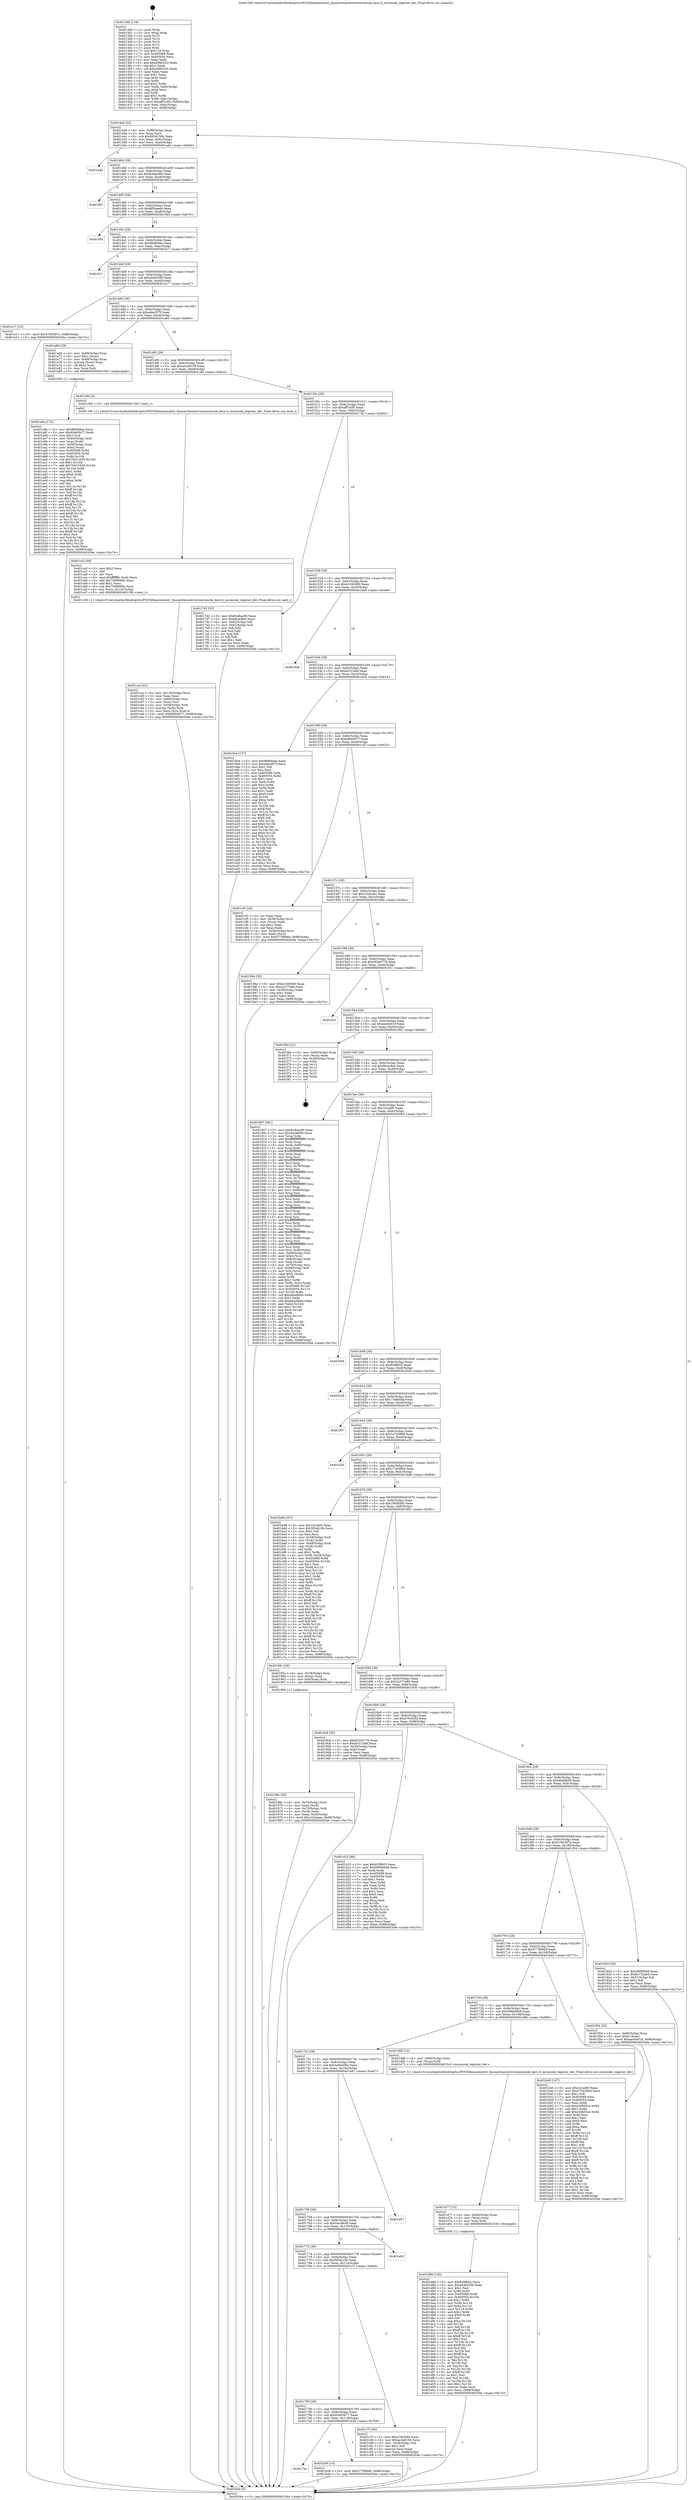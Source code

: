 digraph "0x4013d0" {
  label = "0x4013d0 (/mnt/c/Users/mathe/Desktop/tcc/POCII/binaries/extr_linuxarchumdriversmconsole_kern.h_mconsole_register_dev_Final-ollvm.out::main(0))"
  labelloc = "t"
  node[shape=record]

  Entry [label="",width=0.3,height=0.3,shape=circle,fillcolor=black,style=filled]
  "0x401444" [label="{
     0x401444 [32]\l
     | [instrs]\l
     &nbsp;&nbsp;0x401444 \<+6\>: mov -0x88(%rbp),%eax\l
     &nbsp;&nbsp;0x40144a \<+2\>: mov %eax,%ecx\l
     &nbsp;&nbsp;0x40144c \<+6\>: sub $0x893d156b,%ecx\l
     &nbsp;&nbsp;0x401452 \<+6\>: mov %eax,-0x9c(%rbp)\l
     &nbsp;&nbsp;0x401458 \<+6\>: mov %ecx,-0xa0(%rbp)\l
     &nbsp;&nbsp;0x40145e \<+6\>: je 0000000000401edd \<main+0xb0d\>\l
  }"]
  "0x401edd" [label="{
     0x401edd\l
  }", style=dashed]
  "0x401464" [label="{
     0x401464 [28]\l
     | [instrs]\l
     &nbsp;&nbsp;0x401464 \<+5\>: jmp 0000000000401469 \<main+0x99\>\l
     &nbsp;&nbsp;0x401469 \<+6\>: mov -0x9c(%rbp),%eax\l
     &nbsp;&nbsp;0x40146f \<+5\>: sub $0x8cdbac80,%eax\l
     &nbsp;&nbsp;0x401474 \<+6\>: mov %eax,-0xa4(%rbp)\l
     &nbsp;&nbsp;0x40147a \<+6\>: je 0000000000401f82 \<main+0xbb2\>\l
  }"]
  Exit [label="",width=0.3,height=0.3,shape=circle,fillcolor=black,style=filled,peripheries=2]
  "0x401f82" [label="{
     0x401f82\l
  }", style=dashed]
  "0x401480" [label="{
     0x401480 [28]\l
     | [instrs]\l
     &nbsp;&nbsp;0x401480 \<+5\>: jmp 0000000000401485 \<main+0xb5\>\l
     &nbsp;&nbsp;0x401485 \<+6\>: mov -0x9c(%rbp),%eax\l
     &nbsp;&nbsp;0x40148b \<+5\>: sub $0x8f5baee9,%eax\l
     &nbsp;&nbsp;0x401490 \<+6\>: mov %eax,-0xa8(%rbp)\l
     &nbsp;&nbsp;0x401496 \<+6\>: je 0000000000401f40 \<main+0xb70\>\l
  }"]
  "0x401d86" [label="{
     0x401d86 [145]\l
     | [instrs]\l
     &nbsp;&nbsp;0x401d86 \<+5\>: mov $0x828fb03,%ecx\l
     &nbsp;&nbsp;0x401d8b \<+5\>: mov $0xa5db52f9,%edx\l
     &nbsp;&nbsp;0x401d90 \<+3\>: mov $0x1,%sil\l
     &nbsp;&nbsp;0x401d93 \<+3\>: xor %r8d,%r8d\l
     &nbsp;&nbsp;0x401d96 \<+8\>: mov 0x405068,%r9d\l
     &nbsp;&nbsp;0x401d9e \<+8\>: mov 0x405054,%r10d\l
     &nbsp;&nbsp;0x401da6 \<+4\>: sub $0x1,%r8d\l
     &nbsp;&nbsp;0x401daa \<+3\>: mov %r9d,%r11d\l
     &nbsp;&nbsp;0x401dad \<+3\>: add %r8d,%r11d\l
     &nbsp;&nbsp;0x401db0 \<+4\>: imul %r11d,%r9d\l
     &nbsp;&nbsp;0x401db4 \<+4\>: and $0x1,%r9d\l
     &nbsp;&nbsp;0x401db8 \<+4\>: cmp $0x0,%r9d\l
     &nbsp;&nbsp;0x401dbc \<+3\>: sete %bl\l
     &nbsp;&nbsp;0x401dbf \<+4\>: cmp $0xa,%r10d\l
     &nbsp;&nbsp;0x401dc3 \<+4\>: setl %r14b\l
     &nbsp;&nbsp;0x401dc7 \<+3\>: mov %bl,%r15b\l
     &nbsp;&nbsp;0x401dca \<+4\>: xor $0xff,%r15b\l
     &nbsp;&nbsp;0x401dce \<+3\>: mov %r14b,%r12b\l
     &nbsp;&nbsp;0x401dd1 \<+4\>: xor $0xff,%r12b\l
     &nbsp;&nbsp;0x401dd5 \<+4\>: xor $0x1,%sil\l
     &nbsp;&nbsp;0x401dd9 \<+3\>: mov %r15b,%r13b\l
     &nbsp;&nbsp;0x401ddc \<+4\>: and $0xff,%r13b\l
     &nbsp;&nbsp;0x401de0 \<+3\>: and %sil,%bl\l
     &nbsp;&nbsp;0x401de3 \<+3\>: mov %r12b,%al\l
     &nbsp;&nbsp;0x401de6 \<+2\>: and $0xff,%al\l
     &nbsp;&nbsp;0x401de8 \<+3\>: and %sil,%r14b\l
     &nbsp;&nbsp;0x401deb \<+3\>: or %bl,%r13b\l
     &nbsp;&nbsp;0x401dee \<+3\>: or %r14b,%al\l
     &nbsp;&nbsp;0x401df1 \<+3\>: xor %al,%r13b\l
     &nbsp;&nbsp;0x401df4 \<+3\>: or %r12b,%r15b\l
     &nbsp;&nbsp;0x401df7 \<+4\>: xor $0xff,%r15b\l
     &nbsp;&nbsp;0x401dfb \<+4\>: or $0x1,%sil\l
     &nbsp;&nbsp;0x401dff \<+3\>: and %sil,%r15b\l
     &nbsp;&nbsp;0x401e02 \<+3\>: or %r15b,%r13b\l
     &nbsp;&nbsp;0x401e05 \<+4\>: test $0x1,%r13b\l
     &nbsp;&nbsp;0x401e09 \<+3\>: cmovne %edx,%ecx\l
     &nbsp;&nbsp;0x401e0c \<+6\>: mov %ecx,-0x88(%rbp)\l
     &nbsp;&nbsp;0x401e12 \<+5\>: jmp 000000000040204e \<main+0xc7e\>\l
  }"]
  "0x401f40" [label="{
     0x401f40\l
  }", style=dashed]
  "0x40149c" [label="{
     0x40149c [28]\l
     | [instrs]\l
     &nbsp;&nbsp;0x40149c \<+5\>: jmp 00000000004014a1 \<main+0xd1\>\l
     &nbsp;&nbsp;0x4014a1 \<+6\>: mov -0x9c(%rbp),%eax\l
     &nbsp;&nbsp;0x4014a7 \<+5\>: sub $0x9fe80dae,%eax\l
     &nbsp;&nbsp;0x4014ac \<+6\>: mov %eax,-0xac(%rbp)\l
     &nbsp;&nbsp;0x4014b2 \<+6\>: je 0000000000401fc7 \<main+0xbf7\>\l
  }"]
  "0x401d77" [label="{
     0x401d77 [15]\l
     | [instrs]\l
     &nbsp;&nbsp;0x401d77 \<+4\>: mov -0x60(%rbp),%rax\l
     &nbsp;&nbsp;0x401d7b \<+3\>: mov (%rax),%rax\l
     &nbsp;&nbsp;0x401d7e \<+3\>: mov %rax,%rdi\l
     &nbsp;&nbsp;0x401d81 \<+5\>: call 0000000000401030 \<free@plt\>\l
     | [calls]\l
     &nbsp;&nbsp;0x401030 \{1\} (unknown)\l
  }"]
  "0x401fc7" [label="{
     0x401fc7\l
  }", style=dashed]
  "0x4014b8" [label="{
     0x4014b8 [28]\l
     | [instrs]\l
     &nbsp;&nbsp;0x4014b8 \<+5\>: jmp 00000000004014bd \<main+0xed\>\l
     &nbsp;&nbsp;0x4014bd \<+6\>: mov -0x9c(%rbp),%eax\l
     &nbsp;&nbsp;0x4014c3 \<+5\>: sub $0xa5db52f9,%eax\l
     &nbsp;&nbsp;0x4014c8 \<+6\>: mov %eax,-0xb0(%rbp)\l
     &nbsp;&nbsp;0x4014ce \<+6\>: je 0000000000401e17 \<main+0xa47\>\l
  }"]
  "0x401cca" [label="{
     0x401cca [41]\l
     | [instrs]\l
     &nbsp;&nbsp;0x401cca \<+6\>: mov -0x120(%rbp),%ecx\l
     &nbsp;&nbsp;0x401cd0 \<+3\>: imul %eax,%ecx\l
     &nbsp;&nbsp;0x401cd3 \<+4\>: mov -0x60(%rbp),%rsi\l
     &nbsp;&nbsp;0x401cd7 \<+3\>: mov (%rsi),%rsi\l
     &nbsp;&nbsp;0x401cda \<+4\>: mov -0x58(%rbp),%rdi\l
     &nbsp;&nbsp;0x401cde \<+3\>: movslq (%rdi),%rdi\l
     &nbsp;&nbsp;0x401ce1 \<+3\>: mov %ecx,(%rsi,%rdi,4)\l
     &nbsp;&nbsp;0x401ce4 \<+10\>: movl $0xbf604977,-0x88(%rbp)\l
     &nbsp;&nbsp;0x401cee \<+5\>: jmp 000000000040204e \<main+0xc7e\>\l
  }"]
  "0x401e17" [label="{
     0x401e17 [15]\l
     | [instrs]\l
     &nbsp;&nbsp;0x401e17 \<+10\>: movl $0x5180397e,-0x88(%rbp)\l
     &nbsp;&nbsp;0x401e21 \<+5\>: jmp 000000000040204e \<main+0xc7e\>\l
  }"]
  "0x4014d4" [label="{
     0x4014d4 [28]\l
     | [instrs]\l
     &nbsp;&nbsp;0x4014d4 \<+5\>: jmp 00000000004014d9 \<main+0x109\>\l
     &nbsp;&nbsp;0x4014d9 \<+6\>: mov -0x9c(%rbp),%eax\l
     &nbsp;&nbsp;0x4014df \<+5\>: sub $0xadee3f75,%eax\l
     &nbsp;&nbsp;0x4014e4 \<+6\>: mov %eax,-0xb4(%rbp)\l
     &nbsp;&nbsp;0x4014ea \<+6\>: je 0000000000401a6d \<main+0x69d\>\l
  }"]
  "0x401ca2" [label="{
     0x401ca2 [40]\l
     | [instrs]\l
     &nbsp;&nbsp;0x401ca2 \<+5\>: mov $0x2,%ecx\l
     &nbsp;&nbsp;0x401ca7 \<+1\>: cltd\l
     &nbsp;&nbsp;0x401ca8 \<+2\>: idiv %ecx\l
     &nbsp;&nbsp;0x401caa \<+6\>: imul $0xfffffffe,%edx,%ecx\l
     &nbsp;&nbsp;0x401cb0 \<+6\>: add $0x70d9660b,%ecx\l
     &nbsp;&nbsp;0x401cb6 \<+3\>: add $0x1,%ecx\l
     &nbsp;&nbsp;0x401cb9 \<+6\>: sub $0x70d9660b,%ecx\l
     &nbsp;&nbsp;0x401cbf \<+6\>: mov %ecx,-0x120(%rbp)\l
     &nbsp;&nbsp;0x401cc5 \<+5\>: call 0000000000401160 \<next_i\>\l
     | [calls]\l
     &nbsp;&nbsp;0x401160 \{1\} (/mnt/c/Users/mathe/Desktop/tcc/POCII/binaries/extr_linuxarchumdriversmconsole_kern.h_mconsole_register_dev_Final-ollvm.out::next_i)\l
  }"]
  "0x401a6d" [label="{
     0x401a6d [29]\l
     | [instrs]\l
     &nbsp;&nbsp;0x401a6d \<+4\>: mov -0x68(%rbp),%rax\l
     &nbsp;&nbsp;0x401a71 \<+6\>: movl $0x1,(%rax)\l
     &nbsp;&nbsp;0x401a77 \<+4\>: mov -0x68(%rbp),%rax\l
     &nbsp;&nbsp;0x401a7b \<+3\>: movslq (%rax),%rax\l
     &nbsp;&nbsp;0x401a7e \<+4\>: shl $0x2,%rax\l
     &nbsp;&nbsp;0x401a82 \<+3\>: mov %rax,%rdi\l
     &nbsp;&nbsp;0x401a85 \<+5\>: call 0000000000401050 \<malloc@plt\>\l
     | [calls]\l
     &nbsp;&nbsp;0x401050 \{1\} (unknown)\l
  }"]
  "0x4014f0" [label="{
     0x4014f0 [28]\l
     | [instrs]\l
     &nbsp;&nbsp;0x4014f0 \<+5\>: jmp 00000000004014f5 \<main+0x125\>\l
     &nbsp;&nbsp;0x4014f5 \<+6\>: mov -0x9c(%rbp),%eax\l
     &nbsp;&nbsp;0x4014fb \<+5\>: sub $0xae3a9159,%eax\l
     &nbsp;&nbsp;0x401500 \<+6\>: mov %eax,-0xb8(%rbp)\l
     &nbsp;&nbsp;0x401506 \<+6\>: je 0000000000401c9d \<main+0x8cd\>\l
  }"]
  "0x4017ac" [label="{
     0x4017ac\l
  }", style=dashed]
  "0x401c9d" [label="{
     0x401c9d [5]\l
     | [instrs]\l
     &nbsp;&nbsp;0x401c9d \<+5\>: call 0000000000401160 \<next_i\>\l
     | [calls]\l
     &nbsp;&nbsp;0x401160 \{1\} (/mnt/c/Users/mathe/Desktop/tcc/POCII/binaries/extr_linuxarchumdriversmconsole_kern.h_mconsole_register_dev_Final-ollvm.out::next_i)\l
  }"]
  "0x40150c" [label="{
     0x40150c [28]\l
     | [instrs]\l
     &nbsp;&nbsp;0x40150c \<+5\>: jmp 0000000000401511 \<main+0x141\>\l
     &nbsp;&nbsp;0x401511 \<+6\>: mov -0x9c(%rbp),%eax\l
     &nbsp;&nbsp;0x401517 \<+5\>: sub $0xaff7e3f5,%eax\l
     &nbsp;&nbsp;0x40151c \<+6\>: mov %eax,-0xbc(%rbp)\l
     &nbsp;&nbsp;0x401522 \<+6\>: je 00000000004017d2 \<main+0x402\>\l
  }"]
  "0x401b36" [label="{
     0x401b36 [15]\l
     | [instrs]\l
     &nbsp;&nbsp;0x401b36 \<+10\>: movl $0x57799b60,-0x88(%rbp)\l
     &nbsp;&nbsp;0x401b40 \<+5\>: jmp 000000000040204e \<main+0xc7e\>\l
  }"]
  "0x4017d2" [label="{
     0x4017d2 [53]\l
     | [instrs]\l
     &nbsp;&nbsp;0x4017d2 \<+5\>: mov $0x8cdbac80,%eax\l
     &nbsp;&nbsp;0x4017d7 \<+5\>: mov $0xf4cac8e4,%ecx\l
     &nbsp;&nbsp;0x4017dc \<+6\>: mov -0x82(%rbp),%dl\l
     &nbsp;&nbsp;0x4017e2 \<+7\>: mov -0x81(%rbp),%sil\l
     &nbsp;&nbsp;0x4017e9 \<+3\>: mov %dl,%dil\l
     &nbsp;&nbsp;0x4017ec \<+3\>: and %sil,%dil\l
     &nbsp;&nbsp;0x4017ef \<+3\>: xor %sil,%dl\l
     &nbsp;&nbsp;0x4017f2 \<+3\>: or %dl,%dil\l
     &nbsp;&nbsp;0x4017f5 \<+4\>: test $0x1,%dil\l
     &nbsp;&nbsp;0x4017f9 \<+3\>: cmovne %ecx,%eax\l
     &nbsp;&nbsp;0x4017fc \<+6\>: mov %eax,-0x88(%rbp)\l
     &nbsp;&nbsp;0x401802 \<+5\>: jmp 000000000040204e \<main+0xc7e\>\l
  }"]
  "0x401528" [label="{
     0x401528 [28]\l
     | [instrs]\l
     &nbsp;&nbsp;0x401528 \<+5\>: jmp 000000000040152d \<main+0x15d\>\l
     &nbsp;&nbsp;0x40152d \<+6\>: mov -0x9c(%rbp),%eax\l
     &nbsp;&nbsp;0x401533 \<+5\>: sub $0xb1045080,%eax\l
     &nbsp;&nbsp;0x401538 \<+6\>: mov %eax,-0xc0(%rbp)\l
     &nbsp;&nbsp;0x40153e \<+6\>: je 00000000004019a8 \<main+0x5d8\>\l
  }"]
  "0x40204e" [label="{
     0x40204e [5]\l
     | [instrs]\l
     &nbsp;&nbsp;0x40204e \<+5\>: jmp 0000000000401444 \<main+0x74\>\l
  }"]
  "0x4013d0" [label="{
     0x4013d0 [116]\l
     | [instrs]\l
     &nbsp;&nbsp;0x4013d0 \<+1\>: push %rbp\l
     &nbsp;&nbsp;0x4013d1 \<+3\>: mov %rsp,%rbp\l
     &nbsp;&nbsp;0x4013d4 \<+2\>: push %r15\l
     &nbsp;&nbsp;0x4013d6 \<+2\>: push %r14\l
     &nbsp;&nbsp;0x4013d8 \<+2\>: push %r13\l
     &nbsp;&nbsp;0x4013da \<+2\>: push %r12\l
     &nbsp;&nbsp;0x4013dc \<+1\>: push %rbx\l
     &nbsp;&nbsp;0x4013dd \<+7\>: sub $0x118,%rsp\l
     &nbsp;&nbsp;0x4013e4 \<+7\>: mov 0x405068,%eax\l
     &nbsp;&nbsp;0x4013eb \<+7\>: mov 0x405054,%ecx\l
     &nbsp;&nbsp;0x4013f2 \<+2\>: mov %eax,%edx\l
     &nbsp;&nbsp;0x4013f4 \<+6\>: add $0xd3f901b3,%edx\l
     &nbsp;&nbsp;0x4013fa \<+3\>: sub $0x1,%edx\l
     &nbsp;&nbsp;0x4013fd \<+6\>: sub $0xd3f901b3,%edx\l
     &nbsp;&nbsp;0x401403 \<+3\>: imul %edx,%eax\l
     &nbsp;&nbsp;0x401406 \<+3\>: and $0x1,%eax\l
     &nbsp;&nbsp;0x401409 \<+3\>: cmp $0x0,%eax\l
     &nbsp;&nbsp;0x40140c \<+4\>: sete %r8b\l
     &nbsp;&nbsp;0x401410 \<+4\>: and $0x1,%r8b\l
     &nbsp;&nbsp;0x401414 \<+7\>: mov %r8b,-0x82(%rbp)\l
     &nbsp;&nbsp;0x40141b \<+3\>: cmp $0xa,%ecx\l
     &nbsp;&nbsp;0x40141e \<+4\>: setl %r8b\l
     &nbsp;&nbsp;0x401422 \<+4\>: and $0x1,%r8b\l
     &nbsp;&nbsp;0x401426 \<+7\>: mov %r8b,-0x81(%rbp)\l
     &nbsp;&nbsp;0x40142d \<+10\>: movl $0xaff7e3f5,-0x88(%rbp)\l
     &nbsp;&nbsp;0x401437 \<+6\>: mov %edi,-0x8c(%rbp)\l
     &nbsp;&nbsp;0x40143d \<+7\>: mov %rsi,-0x98(%rbp)\l
  }"]
  "0x401790" [label="{
     0x401790 [28]\l
     | [instrs]\l
     &nbsp;&nbsp;0x401790 \<+5\>: jmp 0000000000401795 \<main+0x3c5\>\l
     &nbsp;&nbsp;0x401795 \<+6\>: mov -0x9c(%rbp),%eax\l
     &nbsp;&nbsp;0x40179b \<+5\>: sub $0x63e93b77,%eax\l
     &nbsp;&nbsp;0x4017a0 \<+6\>: mov %eax,-0x118(%rbp)\l
     &nbsp;&nbsp;0x4017a6 \<+6\>: je 0000000000401b36 \<main+0x766\>\l
  }"]
  "0x4019a8" [label="{
     0x4019a8\l
  }", style=dashed]
  "0x401544" [label="{
     0x401544 [28]\l
     | [instrs]\l
     &nbsp;&nbsp;0x401544 \<+5\>: jmp 0000000000401549 \<main+0x179\>\l
     &nbsp;&nbsp;0x401549 \<+6\>: mov -0x9c(%rbp),%eax\l
     &nbsp;&nbsp;0x40154f \<+5\>: sub $0xbc513dbf,%eax\l
     &nbsp;&nbsp;0x401554 \<+6\>: mov %eax,-0xc4(%rbp)\l
     &nbsp;&nbsp;0x40155a \<+6\>: je 00000000004019e4 \<main+0x614\>\l
  }"]
  "0x401c7f" [label="{
     0x401c7f [30]\l
     | [instrs]\l
     &nbsp;&nbsp;0x401c7f \<+5\>: mov $0x479cf28d,%eax\l
     &nbsp;&nbsp;0x401c84 \<+5\>: mov $0xae3a9159,%ecx\l
     &nbsp;&nbsp;0x401c89 \<+3\>: mov -0x29(%rbp),%dl\l
     &nbsp;&nbsp;0x401c8c \<+3\>: test $0x1,%dl\l
     &nbsp;&nbsp;0x401c8f \<+3\>: cmovne %ecx,%eax\l
     &nbsp;&nbsp;0x401c92 \<+6\>: mov %eax,-0x88(%rbp)\l
     &nbsp;&nbsp;0x401c98 \<+5\>: jmp 000000000040204e \<main+0xc7e\>\l
  }"]
  "0x4019e4" [label="{
     0x4019e4 [137]\l
     | [instrs]\l
     &nbsp;&nbsp;0x4019e4 \<+5\>: mov $0x9fe80dae,%eax\l
     &nbsp;&nbsp;0x4019e9 \<+5\>: mov $0xadee3f75,%ecx\l
     &nbsp;&nbsp;0x4019ee \<+2\>: mov $0x1,%dl\l
     &nbsp;&nbsp;0x4019f0 \<+2\>: xor %esi,%esi\l
     &nbsp;&nbsp;0x4019f2 \<+7\>: mov 0x405068,%edi\l
     &nbsp;&nbsp;0x4019f9 \<+8\>: mov 0x405054,%r8d\l
     &nbsp;&nbsp;0x401a01 \<+3\>: sub $0x1,%esi\l
     &nbsp;&nbsp;0x401a04 \<+3\>: mov %edi,%r9d\l
     &nbsp;&nbsp;0x401a07 \<+3\>: add %esi,%r9d\l
     &nbsp;&nbsp;0x401a0a \<+4\>: imul %r9d,%edi\l
     &nbsp;&nbsp;0x401a0e \<+3\>: and $0x1,%edi\l
     &nbsp;&nbsp;0x401a11 \<+3\>: cmp $0x0,%edi\l
     &nbsp;&nbsp;0x401a14 \<+4\>: sete %r10b\l
     &nbsp;&nbsp;0x401a18 \<+4\>: cmp $0xa,%r8d\l
     &nbsp;&nbsp;0x401a1c \<+4\>: setl %r11b\l
     &nbsp;&nbsp;0x401a20 \<+3\>: mov %r10b,%bl\l
     &nbsp;&nbsp;0x401a23 \<+3\>: xor $0xff,%bl\l
     &nbsp;&nbsp;0x401a26 \<+3\>: mov %r11b,%r14b\l
     &nbsp;&nbsp;0x401a29 \<+4\>: xor $0xff,%r14b\l
     &nbsp;&nbsp;0x401a2d \<+3\>: xor $0x0,%dl\l
     &nbsp;&nbsp;0x401a30 \<+3\>: mov %bl,%r15b\l
     &nbsp;&nbsp;0x401a33 \<+4\>: and $0x0,%r15b\l
     &nbsp;&nbsp;0x401a37 \<+3\>: and %dl,%r10b\l
     &nbsp;&nbsp;0x401a3a \<+3\>: mov %r14b,%r12b\l
     &nbsp;&nbsp;0x401a3d \<+4\>: and $0x0,%r12b\l
     &nbsp;&nbsp;0x401a41 \<+3\>: and %dl,%r11b\l
     &nbsp;&nbsp;0x401a44 \<+3\>: or %r10b,%r15b\l
     &nbsp;&nbsp;0x401a47 \<+3\>: or %r11b,%r12b\l
     &nbsp;&nbsp;0x401a4a \<+3\>: xor %r12b,%r15b\l
     &nbsp;&nbsp;0x401a4d \<+3\>: or %r14b,%bl\l
     &nbsp;&nbsp;0x401a50 \<+3\>: xor $0xff,%bl\l
     &nbsp;&nbsp;0x401a53 \<+3\>: or $0x0,%dl\l
     &nbsp;&nbsp;0x401a56 \<+2\>: and %dl,%bl\l
     &nbsp;&nbsp;0x401a58 \<+3\>: or %bl,%r15b\l
     &nbsp;&nbsp;0x401a5b \<+4\>: test $0x1,%r15b\l
     &nbsp;&nbsp;0x401a5f \<+3\>: cmovne %ecx,%eax\l
     &nbsp;&nbsp;0x401a62 \<+6\>: mov %eax,-0x88(%rbp)\l
     &nbsp;&nbsp;0x401a68 \<+5\>: jmp 000000000040204e \<main+0xc7e\>\l
  }"]
  "0x401560" [label="{
     0x401560 [28]\l
     | [instrs]\l
     &nbsp;&nbsp;0x401560 \<+5\>: jmp 0000000000401565 \<main+0x195\>\l
     &nbsp;&nbsp;0x401565 \<+6\>: mov -0x9c(%rbp),%eax\l
     &nbsp;&nbsp;0x40156b \<+5\>: sub $0xbf604977,%eax\l
     &nbsp;&nbsp;0x401570 \<+6\>: mov %eax,-0xc8(%rbp)\l
     &nbsp;&nbsp;0x401576 \<+6\>: je 0000000000401cf3 \<main+0x923\>\l
  }"]
  "0x401774" [label="{
     0x401774 [28]\l
     | [instrs]\l
     &nbsp;&nbsp;0x401774 \<+5\>: jmp 0000000000401779 \<main+0x3a9\>\l
     &nbsp;&nbsp;0x401779 \<+6\>: mov -0x9c(%rbp),%eax\l
     &nbsp;&nbsp;0x40177f \<+5\>: sub $0x5f2eb10b,%eax\l
     &nbsp;&nbsp;0x401784 \<+6\>: mov %eax,-0x114(%rbp)\l
     &nbsp;&nbsp;0x40178a \<+6\>: je 0000000000401c7f \<main+0x8af\>\l
  }"]
  "0x401cf3" [label="{
     0x401cf3 [34]\l
     | [instrs]\l
     &nbsp;&nbsp;0x401cf3 \<+2\>: xor %eax,%eax\l
     &nbsp;&nbsp;0x401cf5 \<+4\>: mov -0x58(%rbp),%rcx\l
     &nbsp;&nbsp;0x401cf9 \<+2\>: mov (%rcx),%edx\l
     &nbsp;&nbsp;0x401cfb \<+3\>: sub $0x1,%eax\l
     &nbsp;&nbsp;0x401cfe \<+2\>: sub %eax,%edx\l
     &nbsp;&nbsp;0x401d00 \<+4\>: mov -0x58(%rbp),%rcx\l
     &nbsp;&nbsp;0x401d04 \<+2\>: mov %edx,(%rcx)\l
     &nbsp;&nbsp;0x401d06 \<+10\>: movl $0x57799b60,-0x88(%rbp)\l
     &nbsp;&nbsp;0x401d10 \<+5\>: jmp 000000000040204e \<main+0xc7e\>\l
  }"]
  "0x40157c" [label="{
     0x40157c [28]\l
     | [instrs]\l
     &nbsp;&nbsp;0x40157c \<+5\>: jmp 0000000000401581 \<main+0x1b1\>\l
     &nbsp;&nbsp;0x401581 \<+6\>: mov -0x9c(%rbp),%eax\l
     &nbsp;&nbsp;0x401587 \<+5\>: sub $0xc32dcaec,%eax\l
     &nbsp;&nbsp;0x40158c \<+6\>: mov %eax,-0xcc(%rbp)\l
     &nbsp;&nbsp;0x401592 \<+6\>: je 000000000040198a \<main+0x5ba\>\l
  }"]
  "0x401e63" [label="{
     0x401e63\l
  }", style=dashed]
  "0x40198a" [label="{
     0x40198a [30]\l
     | [instrs]\l
     &nbsp;&nbsp;0x40198a \<+5\>: mov $0xb1045080,%eax\l
     &nbsp;&nbsp;0x40198f \<+5\>: mov $0x2c277e89,%ecx\l
     &nbsp;&nbsp;0x401994 \<+3\>: mov -0x30(%rbp),%edx\l
     &nbsp;&nbsp;0x401997 \<+3\>: cmp $0x1,%edx\l
     &nbsp;&nbsp;0x40199a \<+3\>: cmovl %ecx,%eax\l
     &nbsp;&nbsp;0x40199d \<+6\>: mov %eax,-0x88(%rbp)\l
     &nbsp;&nbsp;0x4019a3 \<+5\>: jmp 000000000040204e \<main+0xc7e\>\l
  }"]
  "0x401598" [label="{
     0x401598 [28]\l
     | [instrs]\l
     &nbsp;&nbsp;0x401598 \<+5\>: jmp 000000000040159d \<main+0x1cd\>\l
     &nbsp;&nbsp;0x40159d \<+6\>: mov -0x9c(%rbp),%eax\l
     &nbsp;&nbsp;0x4015a3 \<+5\>: sub $0xd52a0779,%eax\l
     &nbsp;&nbsp;0x4015a8 \<+6\>: mov %eax,-0xd0(%rbp)\l
     &nbsp;&nbsp;0x4015ae \<+6\>: je 0000000000401f31 \<main+0xb61\>\l
  }"]
  "0x401758" [label="{
     0x401758 [28]\l
     | [instrs]\l
     &nbsp;&nbsp;0x401758 \<+5\>: jmp 000000000040175d \<main+0x38d\>\l
     &nbsp;&nbsp;0x40175d \<+6\>: mov -0x9c(%rbp),%eax\l
     &nbsp;&nbsp;0x401763 \<+5\>: sub $0x5ac4fe49,%eax\l
     &nbsp;&nbsp;0x401768 \<+6\>: mov %eax,-0x110(%rbp)\l
     &nbsp;&nbsp;0x40176e \<+6\>: je 0000000000401e63 \<main+0xa93\>\l
  }"]
  "0x401f31" [label="{
     0x401f31\l
  }", style=dashed]
  "0x4015b4" [label="{
     0x4015b4 [28]\l
     | [instrs]\l
     &nbsp;&nbsp;0x4015b4 \<+5\>: jmp 00000000004015b9 \<main+0x1e9\>\l
     &nbsp;&nbsp;0x4015b9 \<+6\>: mov -0x9c(%rbp),%eax\l
     &nbsp;&nbsp;0x4015bf \<+5\>: sub $0xea45e019,%eax\l
     &nbsp;&nbsp;0x4015c4 \<+6\>: mov %eax,-0xd4(%rbp)\l
     &nbsp;&nbsp;0x4015ca \<+6\>: je 0000000000401f6d \<main+0xb9d\>\l
  }"]
  "0x401e87" [label="{
     0x401e87\l
  }", style=dashed]
  "0x401f6d" [label="{
     0x401f6d [21]\l
     | [instrs]\l
     &nbsp;&nbsp;0x401f6d \<+4\>: mov -0x80(%rbp),%rax\l
     &nbsp;&nbsp;0x401f71 \<+2\>: mov (%rax),%eax\l
     &nbsp;&nbsp;0x401f73 \<+4\>: lea -0x28(%rbp),%rsp\l
     &nbsp;&nbsp;0x401f77 \<+1\>: pop %rbx\l
     &nbsp;&nbsp;0x401f78 \<+2\>: pop %r12\l
     &nbsp;&nbsp;0x401f7a \<+2\>: pop %r13\l
     &nbsp;&nbsp;0x401f7c \<+2\>: pop %r14\l
     &nbsp;&nbsp;0x401f7e \<+2\>: pop %r15\l
     &nbsp;&nbsp;0x401f80 \<+1\>: pop %rbp\l
     &nbsp;&nbsp;0x401f81 \<+1\>: ret\l
  }"]
  "0x4015d0" [label="{
     0x4015d0 [28]\l
     | [instrs]\l
     &nbsp;&nbsp;0x4015d0 \<+5\>: jmp 00000000004015d5 \<main+0x205\>\l
     &nbsp;&nbsp;0x4015d5 \<+6\>: mov -0x9c(%rbp),%eax\l
     &nbsp;&nbsp;0x4015db \<+5\>: sub $0xf4cac8e4,%eax\l
     &nbsp;&nbsp;0x4015e0 \<+6\>: mov %eax,-0xd8(%rbp)\l
     &nbsp;&nbsp;0x4015e6 \<+6\>: je 0000000000401807 \<main+0x437\>\l
  }"]
  "0x40173c" [label="{
     0x40173c [28]\l
     | [instrs]\l
     &nbsp;&nbsp;0x40173c \<+5\>: jmp 0000000000401741 \<main+0x371\>\l
     &nbsp;&nbsp;0x401741 \<+6\>: mov -0x9c(%rbp),%eax\l
     &nbsp;&nbsp;0x401747 \<+5\>: sub $0x5a0b406b,%eax\l
     &nbsp;&nbsp;0x40174c \<+6\>: mov %eax,-0x10c(%rbp)\l
     &nbsp;&nbsp;0x401752 \<+6\>: je 0000000000401e87 \<main+0xab7\>\l
  }"]
  "0x401807" [label="{
     0x401807 [281]\l
     | [instrs]\l
     &nbsp;&nbsp;0x401807 \<+5\>: mov $0x8cdbac80,%eax\l
     &nbsp;&nbsp;0x40180c \<+5\>: mov $0x4dcfd656,%ecx\l
     &nbsp;&nbsp;0x401811 \<+3\>: mov %rsp,%rdx\l
     &nbsp;&nbsp;0x401814 \<+4\>: add $0xfffffffffffffff0,%rdx\l
     &nbsp;&nbsp;0x401818 \<+3\>: mov %rdx,%rsp\l
     &nbsp;&nbsp;0x40181b \<+4\>: mov %rdx,-0x80(%rbp)\l
     &nbsp;&nbsp;0x40181f \<+3\>: mov %rsp,%rdx\l
     &nbsp;&nbsp;0x401822 \<+4\>: add $0xfffffffffffffff0,%rdx\l
     &nbsp;&nbsp;0x401826 \<+3\>: mov %rdx,%rsp\l
     &nbsp;&nbsp;0x401829 \<+3\>: mov %rsp,%rsi\l
     &nbsp;&nbsp;0x40182c \<+4\>: add $0xfffffffffffffff0,%rsi\l
     &nbsp;&nbsp;0x401830 \<+3\>: mov %rsi,%rsp\l
     &nbsp;&nbsp;0x401833 \<+4\>: mov %rsi,-0x78(%rbp)\l
     &nbsp;&nbsp;0x401837 \<+3\>: mov %rsp,%rsi\l
     &nbsp;&nbsp;0x40183a \<+4\>: add $0xfffffffffffffff0,%rsi\l
     &nbsp;&nbsp;0x40183e \<+3\>: mov %rsi,%rsp\l
     &nbsp;&nbsp;0x401841 \<+4\>: mov %rsi,-0x70(%rbp)\l
     &nbsp;&nbsp;0x401845 \<+3\>: mov %rsp,%rsi\l
     &nbsp;&nbsp;0x401848 \<+4\>: add $0xfffffffffffffff0,%rsi\l
     &nbsp;&nbsp;0x40184c \<+3\>: mov %rsi,%rsp\l
     &nbsp;&nbsp;0x40184f \<+4\>: mov %rsi,-0x68(%rbp)\l
     &nbsp;&nbsp;0x401853 \<+3\>: mov %rsp,%rsi\l
     &nbsp;&nbsp;0x401856 \<+4\>: add $0xfffffffffffffff0,%rsi\l
     &nbsp;&nbsp;0x40185a \<+3\>: mov %rsi,%rsp\l
     &nbsp;&nbsp;0x40185d \<+4\>: mov %rsi,-0x60(%rbp)\l
     &nbsp;&nbsp;0x401861 \<+3\>: mov %rsp,%rsi\l
     &nbsp;&nbsp;0x401864 \<+4\>: add $0xfffffffffffffff0,%rsi\l
     &nbsp;&nbsp;0x401868 \<+3\>: mov %rsi,%rsp\l
     &nbsp;&nbsp;0x40186b \<+4\>: mov %rsi,-0x58(%rbp)\l
     &nbsp;&nbsp;0x40186f \<+3\>: mov %rsp,%rsi\l
     &nbsp;&nbsp;0x401872 \<+4\>: add $0xfffffffffffffff0,%rsi\l
     &nbsp;&nbsp;0x401876 \<+3\>: mov %rsi,%rsp\l
     &nbsp;&nbsp;0x401879 \<+4\>: mov %rsi,-0x50(%rbp)\l
     &nbsp;&nbsp;0x40187d \<+3\>: mov %rsp,%rsi\l
     &nbsp;&nbsp;0x401880 \<+4\>: add $0xfffffffffffffff0,%rsi\l
     &nbsp;&nbsp;0x401884 \<+3\>: mov %rsi,%rsp\l
     &nbsp;&nbsp;0x401887 \<+4\>: mov %rsi,-0x48(%rbp)\l
     &nbsp;&nbsp;0x40188b \<+3\>: mov %rsp,%rsi\l
     &nbsp;&nbsp;0x40188e \<+4\>: add $0xfffffffffffffff0,%rsi\l
     &nbsp;&nbsp;0x401892 \<+3\>: mov %rsi,%rsp\l
     &nbsp;&nbsp;0x401895 \<+4\>: mov %rsi,-0x40(%rbp)\l
     &nbsp;&nbsp;0x401899 \<+4\>: mov -0x80(%rbp),%rsi\l
     &nbsp;&nbsp;0x40189d \<+6\>: movl $0x0,(%rsi)\l
     &nbsp;&nbsp;0x4018a3 \<+6\>: mov -0x8c(%rbp),%edi\l
     &nbsp;&nbsp;0x4018a9 \<+2\>: mov %edi,(%rdx)\l
     &nbsp;&nbsp;0x4018ab \<+4\>: mov -0x78(%rbp),%rsi\l
     &nbsp;&nbsp;0x4018af \<+7\>: mov -0x98(%rbp),%r8\l
     &nbsp;&nbsp;0x4018b6 \<+3\>: mov %r8,(%rsi)\l
     &nbsp;&nbsp;0x4018b9 \<+3\>: cmpl $0x2,(%rdx)\l
     &nbsp;&nbsp;0x4018bc \<+4\>: setne %r9b\l
     &nbsp;&nbsp;0x4018c0 \<+4\>: and $0x1,%r9b\l
     &nbsp;&nbsp;0x4018c4 \<+4\>: mov %r9b,-0x31(%rbp)\l
     &nbsp;&nbsp;0x4018c8 \<+8\>: mov 0x405068,%r10d\l
     &nbsp;&nbsp;0x4018d0 \<+8\>: mov 0x405054,%r11d\l
     &nbsp;&nbsp;0x4018d8 \<+3\>: mov %r10d,%ebx\l
     &nbsp;&nbsp;0x4018db \<+6\>: sub $0xbdce8684,%ebx\l
     &nbsp;&nbsp;0x4018e1 \<+3\>: sub $0x1,%ebx\l
     &nbsp;&nbsp;0x4018e4 \<+6\>: add $0xbdce8684,%ebx\l
     &nbsp;&nbsp;0x4018ea \<+4\>: imul %ebx,%r10d\l
     &nbsp;&nbsp;0x4018ee \<+4\>: and $0x1,%r10d\l
     &nbsp;&nbsp;0x4018f2 \<+4\>: cmp $0x0,%r10d\l
     &nbsp;&nbsp;0x4018f6 \<+4\>: sete %r9b\l
     &nbsp;&nbsp;0x4018fa \<+4\>: cmp $0xa,%r11d\l
     &nbsp;&nbsp;0x4018fe \<+4\>: setl %r14b\l
     &nbsp;&nbsp;0x401902 \<+3\>: mov %r9b,%r15b\l
     &nbsp;&nbsp;0x401905 \<+3\>: and %r14b,%r15b\l
     &nbsp;&nbsp;0x401908 \<+3\>: xor %r14b,%r9b\l
     &nbsp;&nbsp;0x40190b \<+3\>: or %r9b,%r15b\l
     &nbsp;&nbsp;0x40190e \<+4\>: test $0x1,%r15b\l
     &nbsp;&nbsp;0x401912 \<+3\>: cmovne %ecx,%eax\l
     &nbsp;&nbsp;0x401915 \<+6\>: mov %eax,-0x88(%rbp)\l
     &nbsp;&nbsp;0x40191b \<+5\>: jmp 000000000040204e \<main+0xc7e\>\l
  }"]
  "0x4015ec" [label="{
     0x4015ec [28]\l
     | [instrs]\l
     &nbsp;&nbsp;0x4015ec \<+5\>: jmp 00000000004015f1 \<main+0x221\>\l
     &nbsp;&nbsp;0x4015f1 \<+6\>: mov -0x9c(%rbp),%eax\l
     &nbsp;&nbsp;0x4015f7 \<+5\>: sub $0x1b1afd5,%eax\l
     &nbsp;&nbsp;0x4015fc \<+6\>: mov %eax,-0xdc(%rbp)\l
     &nbsp;&nbsp;0x401602 \<+6\>: je 0000000000402004 \<main+0xc34\>\l
  }"]
  "0x401d6b" [label="{
     0x401d6b [12]\l
     | [instrs]\l
     &nbsp;&nbsp;0x401d6b \<+4\>: mov -0x60(%rbp),%rax\l
     &nbsp;&nbsp;0x401d6f \<+3\>: mov (%rax),%rdi\l
     &nbsp;&nbsp;0x401d72 \<+5\>: call 00000000004013c0 \<mconsole_register_dev\>\l
     | [calls]\l
     &nbsp;&nbsp;0x4013c0 \{1\} (/mnt/c/Users/mathe/Desktop/tcc/POCII/binaries/extr_linuxarchumdriversmconsole_kern.h_mconsole_register_dev_Final-ollvm.out::mconsole_register_dev)\l
  }"]
  "0x401720" [label="{
     0x401720 [28]\l
     | [instrs]\l
     &nbsp;&nbsp;0x401720 \<+5\>: jmp 0000000000401725 \<main+0x355\>\l
     &nbsp;&nbsp;0x401725 \<+6\>: mov -0x9c(%rbp),%eax\l
     &nbsp;&nbsp;0x40172b \<+5\>: sub $0x5968d948,%eax\l
     &nbsp;&nbsp;0x401730 \<+6\>: mov %eax,-0x108(%rbp)\l
     &nbsp;&nbsp;0x401736 \<+6\>: je 0000000000401d6b \<main+0x99b\>\l
  }"]
  "0x402004" [label="{
     0x402004\l
  }", style=dashed]
  "0x401608" [label="{
     0x401608 [28]\l
     | [instrs]\l
     &nbsp;&nbsp;0x401608 \<+5\>: jmp 000000000040160d \<main+0x23d\>\l
     &nbsp;&nbsp;0x40160d \<+6\>: mov -0x9c(%rbp),%eax\l
     &nbsp;&nbsp;0x401613 \<+5\>: sub $0x828fb03,%eax\l
     &nbsp;&nbsp;0x401618 \<+6\>: mov %eax,-0xe0(%rbp)\l
     &nbsp;&nbsp;0x40161e \<+6\>: je 0000000000402029 \<main+0xc59\>\l
  }"]
  "0x401b45" [label="{
     0x401b45 [147]\l
     | [instrs]\l
     &nbsp;&nbsp;0x401b45 \<+5\>: mov $0x1b1afd5,%eax\l
     &nbsp;&nbsp;0x401b4a \<+5\>: mov $0x272b39b9,%ecx\l
     &nbsp;&nbsp;0x401b4f \<+2\>: mov $0x1,%dl\l
     &nbsp;&nbsp;0x401b51 \<+7\>: mov 0x405068,%esi\l
     &nbsp;&nbsp;0x401b58 \<+7\>: mov 0x405054,%edi\l
     &nbsp;&nbsp;0x401b5f \<+3\>: mov %esi,%r8d\l
     &nbsp;&nbsp;0x401b62 \<+7\>: sub $0xe3d635ce,%r8d\l
     &nbsp;&nbsp;0x401b69 \<+4\>: sub $0x1,%r8d\l
     &nbsp;&nbsp;0x401b6d \<+7\>: add $0xe3d635ce,%r8d\l
     &nbsp;&nbsp;0x401b74 \<+4\>: imul %r8d,%esi\l
     &nbsp;&nbsp;0x401b78 \<+3\>: and $0x1,%esi\l
     &nbsp;&nbsp;0x401b7b \<+3\>: cmp $0x0,%esi\l
     &nbsp;&nbsp;0x401b7e \<+4\>: sete %r9b\l
     &nbsp;&nbsp;0x401b82 \<+3\>: cmp $0xa,%edi\l
     &nbsp;&nbsp;0x401b85 \<+4\>: setl %r10b\l
     &nbsp;&nbsp;0x401b89 \<+3\>: mov %r9b,%r11b\l
     &nbsp;&nbsp;0x401b8c \<+4\>: xor $0xff,%r11b\l
     &nbsp;&nbsp;0x401b90 \<+3\>: mov %r10b,%bl\l
     &nbsp;&nbsp;0x401b93 \<+3\>: xor $0xff,%bl\l
     &nbsp;&nbsp;0x401b96 \<+3\>: xor $0x1,%dl\l
     &nbsp;&nbsp;0x401b99 \<+3\>: mov %r11b,%r14b\l
     &nbsp;&nbsp;0x401b9c \<+4\>: and $0xff,%r14b\l
     &nbsp;&nbsp;0x401ba0 \<+3\>: and %dl,%r9b\l
     &nbsp;&nbsp;0x401ba3 \<+3\>: mov %bl,%r15b\l
     &nbsp;&nbsp;0x401ba6 \<+4\>: and $0xff,%r15b\l
     &nbsp;&nbsp;0x401baa \<+3\>: and %dl,%r10b\l
     &nbsp;&nbsp;0x401bad \<+3\>: or %r9b,%r14b\l
     &nbsp;&nbsp;0x401bb0 \<+3\>: or %r10b,%r15b\l
     &nbsp;&nbsp;0x401bb3 \<+3\>: xor %r15b,%r14b\l
     &nbsp;&nbsp;0x401bb6 \<+3\>: or %bl,%r11b\l
     &nbsp;&nbsp;0x401bb9 \<+4\>: xor $0xff,%r11b\l
     &nbsp;&nbsp;0x401bbd \<+3\>: or $0x1,%dl\l
     &nbsp;&nbsp;0x401bc0 \<+3\>: and %dl,%r11b\l
     &nbsp;&nbsp;0x401bc3 \<+3\>: or %r11b,%r14b\l
     &nbsp;&nbsp;0x401bc6 \<+4\>: test $0x1,%r14b\l
     &nbsp;&nbsp;0x401bca \<+3\>: cmovne %ecx,%eax\l
     &nbsp;&nbsp;0x401bcd \<+6\>: mov %eax,-0x88(%rbp)\l
     &nbsp;&nbsp;0x401bd3 \<+5\>: jmp 000000000040204e \<main+0xc7e\>\l
  }"]
  "0x402029" [label="{
     0x402029\l
  }", style=dashed]
  "0x401624" [label="{
     0x401624 [28]\l
     | [instrs]\l
     &nbsp;&nbsp;0x401624 \<+5\>: jmp 0000000000401629 \<main+0x259\>\l
     &nbsp;&nbsp;0x401629 \<+6\>: mov -0x9c(%rbp),%eax\l
     &nbsp;&nbsp;0x40162f \<+5\>: sub $0x17b8e5da,%eax\l
     &nbsp;&nbsp;0x401634 \<+6\>: mov %eax,-0xe4(%rbp)\l
     &nbsp;&nbsp;0x40163a \<+6\>: je 0000000000401f07 \<main+0xb37\>\l
  }"]
  "0x401704" [label="{
     0x401704 [28]\l
     | [instrs]\l
     &nbsp;&nbsp;0x401704 \<+5\>: jmp 0000000000401709 \<main+0x339\>\l
     &nbsp;&nbsp;0x401709 \<+6\>: mov -0x9c(%rbp),%eax\l
     &nbsp;&nbsp;0x40170f \<+5\>: sub $0x57799b60,%eax\l
     &nbsp;&nbsp;0x401714 \<+6\>: mov %eax,-0x104(%rbp)\l
     &nbsp;&nbsp;0x40171a \<+6\>: je 0000000000401b45 \<main+0x775\>\l
  }"]
  "0x401f07" [label="{
     0x401f07\l
  }", style=dashed]
  "0x401640" [label="{
     0x401640 [28]\l
     | [instrs]\l
     &nbsp;&nbsp;0x401640 \<+5\>: jmp 0000000000401645 \<main+0x275\>\l
     &nbsp;&nbsp;0x401645 \<+6\>: mov -0x9c(%rbp),%eax\l
     &nbsp;&nbsp;0x40164b \<+5\>: sub $0x1e755898,%eax\l
     &nbsp;&nbsp;0x401650 \<+6\>: mov %eax,-0xe8(%rbp)\l
     &nbsp;&nbsp;0x401656 \<+6\>: je 0000000000401e26 \<main+0xa56\>\l
  }"]
  "0x401f54" [label="{
     0x401f54 [25]\l
     | [instrs]\l
     &nbsp;&nbsp;0x401f54 \<+4\>: mov -0x80(%rbp),%rax\l
     &nbsp;&nbsp;0x401f58 \<+6\>: movl $0x0,(%rax)\l
     &nbsp;&nbsp;0x401f5e \<+10\>: movl $0xea45e019,-0x88(%rbp)\l
     &nbsp;&nbsp;0x401f68 \<+5\>: jmp 000000000040204e \<main+0xc7e\>\l
  }"]
  "0x401e26" [label="{
     0x401e26\l
  }", style=dashed]
  "0x40165c" [label="{
     0x40165c [28]\l
     | [instrs]\l
     &nbsp;&nbsp;0x40165c \<+5\>: jmp 0000000000401661 \<main+0x291\>\l
     &nbsp;&nbsp;0x401661 \<+6\>: mov -0x9c(%rbp),%eax\l
     &nbsp;&nbsp;0x401667 \<+5\>: sub $0x272b39b9,%eax\l
     &nbsp;&nbsp;0x40166c \<+6\>: mov %eax,-0xec(%rbp)\l
     &nbsp;&nbsp;0x401672 \<+6\>: je 0000000000401bd8 \<main+0x808\>\l
  }"]
  "0x401a8a" [label="{
     0x401a8a [172]\l
     | [instrs]\l
     &nbsp;&nbsp;0x401a8a \<+5\>: mov $0x9fe80dae,%ecx\l
     &nbsp;&nbsp;0x401a8f \<+5\>: mov $0x63e93b77,%edx\l
     &nbsp;&nbsp;0x401a94 \<+3\>: mov $0x1,%sil\l
     &nbsp;&nbsp;0x401a97 \<+4\>: mov -0x60(%rbp),%rdi\l
     &nbsp;&nbsp;0x401a9b \<+3\>: mov %rax,(%rdi)\l
     &nbsp;&nbsp;0x401a9e \<+4\>: mov -0x58(%rbp),%rax\l
     &nbsp;&nbsp;0x401aa2 \<+6\>: movl $0x0,(%rax)\l
     &nbsp;&nbsp;0x401aa8 \<+8\>: mov 0x405068,%r8d\l
     &nbsp;&nbsp;0x401ab0 \<+8\>: mov 0x405054,%r9d\l
     &nbsp;&nbsp;0x401ab8 \<+3\>: mov %r8d,%r10d\l
     &nbsp;&nbsp;0x401abb \<+7\>: sub $0x70d13459,%r10d\l
     &nbsp;&nbsp;0x401ac2 \<+4\>: sub $0x1,%r10d\l
     &nbsp;&nbsp;0x401ac6 \<+7\>: add $0x70d13459,%r10d\l
     &nbsp;&nbsp;0x401acd \<+4\>: imul %r10d,%r8d\l
     &nbsp;&nbsp;0x401ad1 \<+4\>: and $0x1,%r8d\l
     &nbsp;&nbsp;0x401ad5 \<+4\>: cmp $0x0,%r8d\l
     &nbsp;&nbsp;0x401ad9 \<+4\>: sete %r11b\l
     &nbsp;&nbsp;0x401add \<+4\>: cmp $0xa,%r9d\l
     &nbsp;&nbsp;0x401ae1 \<+3\>: setl %bl\l
     &nbsp;&nbsp;0x401ae4 \<+3\>: mov %r11b,%r14b\l
     &nbsp;&nbsp;0x401ae7 \<+4\>: xor $0xff,%r14b\l
     &nbsp;&nbsp;0x401aeb \<+3\>: mov %bl,%r15b\l
     &nbsp;&nbsp;0x401aee \<+4\>: xor $0xff,%r15b\l
     &nbsp;&nbsp;0x401af2 \<+4\>: xor $0x1,%sil\l
     &nbsp;&nbsp;0x401af6 \<+3\>: mov %r14b,%r12b\l
     &nbsp;&nbsp;0x401af9 \<+4\>: and $0xff,%r12b\l
     &nbsp;&nbsp;0x401afd \<+3\>: and %sil,%r11b\l
     &nbsp;&nbsp;0x401b00 \<+3\>: mov %r15b,%r13b\l
     &nbsp;&nbsp;0x401b03 \<+4\>: and $0xff,%r13b\l
     &nbsp;&nbsp;0x401b07 \<+3\>: and %sil,%bl\l
     &nbsp;&nbsp;0x401b0a \<+3\>: or %r11b,%r12b\l
     &nbsp;&nbsp;0x401b0d \<+3\>: or %bl,%r13b\l
     &nbsp;&nbsp;0x401b10 \<+3\>: xor %r13b,%r12b\l
     &nbsp;&nbsp;0x401b13 \<+3\>: or %r15b,%r14b\l
     &nbsp;&nbsp;0x401b16 \<+4\>: xor $0xff,%r14b\l
     &nbsp;&nbsp;0x401b1a \<+4\>: or $0x1,%sil\l
     &nbsp;&nbsp;0x401b1e \<+3\>: and %sil,%r14b\l
     &nbsp;&nbsp;0x401b21 \<+3\>: or %r14b,%r12b\l
     &nbsp;&nbsp;0x401b24 \<+4\>: test $0x1,%r12b\l
     &nbsp;&nbsp;0x401b28 \<+3\>: cmovne %edx,%ecx\l
     &nbsp;&nbsp;0x401b2b \<+6\>: mov %ecx,-0x88(%rbp)\l
     &nbsp;&nbsp;0x401b31 \<+5\>: jmp 000000000040204e \<main+0xc7e\>\l
  }"]
  "0x401bd8" [label="{
     0x401bd8 [167]\l
     | [instrs]\l
     &nbsp;&nbsp;0x401bd8 \<+5\>: mov $0x1b1afd5,%eax\l
     &nbsp;&nbsp;0x401bdd \<+5\>: mov $0x5f2eb10b,%ecx\l
     &nbsp;&nbsp;0x401be2 \<+2\>: mov $0x1,%dl\l
     &nbsp;&nbsp;0x401be4 \<+2\>: xor %esi,%esi\l
     &nbsp;&nbsp;0x401be6 \<+4\>: mov -0x58(%rbp),%rdi\l
     &nbsp;&nbsp;0x401bea \<+3\>: mov (%rdi),%r8d\l
     &nbsp;&nbsp;0x401bed \<+4\>: mov -0x68(%rbp),%rdi\l
     &nbsp;&nbsp;0x401bf1 \<+3\>: cmp (%rdi),%r8d\l
     &nbsp;&nbsp;0x401bf4 \<+4\>: setl %r9b\l
     &nbsp;&nbsp;0x401bf8 \<+4\>: and $0x1,%r9b\l
     &nbsp;&nbsp;0x401bfc \<+4\>: mov %r9b,-0x29(%rbp)\l
     &nbsp;&nbsp;0x401c00 \<+8\>: mov 0x405068,%r8d\l
     &nbsp;&nbsp;0x401c08 \<+8\>: mov 0x405054,%r10d\l
     &nbsp;&nbsp;0x401c10 \<+3\>: sub $0x1,%esi\l
     &nbsp;&nbsp;0x401c13 \<+3\>: mov %r8d,%r11d\l
     &nbsp;&nbsp;0x401c16 \<+3\>: add %esi,%r11d\l
     &nbsp;&nbsp;0x401c19 \<+4\>: imul %r11d,%r8d\l
     &nbsp;&nbsp;0x401c1d \<+4\>: and $0x1,%r8d\l
     &nbsp;&nbsp;0x401c21 \<+4\>: cmp $0x0,%r8d\l
     &nbsp;&nbsp;0x401c25 \<+4\>: sete %r9b\l
     &nbsp;&nbsp;0x401c29 \<+4\>: cmp $0xa,%r10d\l
     &nbsp;&nbsp;0x401c2d \<+3\>: setl %bl\l
     &nbsp;&nbsp;0x401c30 \<+3\>: mov %r9b,%r14b\l
     &nbsp;&nbsp;0x401c33 \<+4\>: xor $0xff,%r14b\l
     &nbsp;&nbsp;0x401c37 \<+3\>: mov %bl,%r15b\l
     &nbsp;&nbsp;0x401c3a \<+4\>: xor $0xff,%r15b\l
     &nbsp;&nbsp;0x401c3e \<+3\>: xor $0x0,%dl\l
     &nbsp;&nbsp;0x401c41 \<+3\>: mov %r14b,%r12b\l
     &nbsp;&nbsp;0x401c44 \<+4\>: and $0x0,%r12b\l
     &nbsp;&nbsp;0x401c48 \<+3\>: and %dl,%r9b\l
     &nbsp;&nbsp;0x401c4b \<+3\>: mov %r15b,%r13b\l
     &nbsp;&nbsp;0x401c4e \<+4\>: and $0x0,%r13b\l
     &nbsp;&nbsp;0x401c52 \<+2\>: and %dl,%bl\l
     &nbsp;&nbsp;0x401c54 \<+3\>: or %r9b,%r12b\l
     &nbsp;&nbsp;0x401c57 \<+3\>: or %bl,%r13b\l
     &nbsp;&nbsp;0x401c5a \<+3\>: xor %r13b,%r12b\l
     &nbsp;&nbsp;0x401c5d \<+3\>: or %r15b,%r14b\l
     &nbsp;&nbsp;0x401c60 \<+4\>: xor $0xff,%r14b\l
     &nbsp;&nbsp;0x401c64 \<+3\>: or $0x0,%dl\l
     &nbsp;&nbsp;0x401c67 \<+3\>: and %dl,%r14b\l
     &nbsp;&nbsp;0x401c6a \<+3\>: or %r14b,%r12b\l
     &nbsp;&nbsp;0x401c6d \<+4\>: test $0x1,%r12b\l
     &nbsp;&nbsp;0x401c71 \<+3\>: cmovne %ecx,%eax\l
     &nbsp;&nbsp;0x401c74 \<+6\>: mov %eax,-0x88(%rbp)\l
     &nbsp;&nbsp;0x401c7a \<+5\>: jmp 000000000040204e \<main+0xc7e\>\l
  }"]
  "0x401678" [label="{
     0x401678 [28]\l
     | [instrs]\l
     &nbsp;&nbsp;0x401678 \<+5\>: jmp 000000000040167d \<main+0x2ad\>\l
     &nbsp;&nbsp;0x40167d \<+6\>: mov -0x9c(%rbp),%eax\l
     &nbsp;&nbsp;0x401683 \<+5\>: sub $0x29085fd4,%eax\l
     &nbsp;&nbsp;0x401688 \<+6\>: mov %eax,-0xf0(%rbp)\l
     &nbsp;&nbsp;0x40168e \<+6\>: je 000000000040195c \<main+0x58c\>\l
  }"]
  "0x40196c" [label="{
     0x40196c [30]\l
     | [instrs]\l
     &nbsp;&nbsp;0x40196c \<+4\>: mov -0x70(%rbp),%rdi\l
     &nbsp;&nbsp;0x401970 \<+2\>: mov %eax,(%rdi)\l
     &nbsp;&nbsp;0x401972 \<+4\>: mov -0x70(%rbp),%rdi\l
     &nbsp;&nbsp;0x401976 \<+2\>: mov (%rdi),%eax\l
     &nbsp;&nbsp;0x401978 \<+3\>: mov %eax,-0x30(%rbp)\l
     &nbsp;&nbsp;0x40197b \<+10\>: movl $0xc32dcaec,-0x88(%rbp)\l
     &nbsp;&nbsp;0x401985 \<+5\>: jmp 000000000040204e \<main+0xc7e\>\l
  }"]
  "0x40195c" [label="{
     0x40195c [16]\l
     | [instrs]\l
     &nbsp;&nbsp;0x40195c \<+4\>: mov -0x78(%rbp),%rax\l
     &nbsp;&nbsp;0x401960 \<+3\>: mov (%rax),%rax\l
     &nbsp;&nbsp;0x401963 \<+4\>: mov 0x8(%rax),%rdi\l
     &nbsp;&nbsp;0x401967 \<+5\>: call 0000000000401060 \<atoi@plt\>\l
     | [calls]\l
     &nbsp;&nbsp;0x401060 \{1\} (unknown)\l
  }"]
  "0x401694" [label="{
     0x401694 [28]\l
     | [instrs]\l
     &nbsp;&nbsp;0x401694 \<+5\>: jmp 0000000000401699 \<main+0x2c9\>\l
     &nbsp;&nbsp;0x401699 \<+6\>: mov -0x9c(%rbp),%eax\l
     &nbsp;&nbsp;0x40169f \<+5\>: sub $0x2c277e89,%eax\l
     &nbsp;&nbsp;0x4016a4 \<+6\>: mov %eax,-0xf4(%rbp)\l
     &nbsp;&nbsp;0x4016aa \<+6\>: je 00000000004019c6 \<main+0x5f6\>\l
  }"]
  "0x4016e8" [label="{
     0x4016e8 [28]\l
     | [instrs]\l
     &nbsp;&nbsp;0x4016e8 \<+5\>: jmp 00000000004016ed \<main+0x31d\>\l
     &nbsp;&nbsp;0x4016ed \<+6\>: mov -0x9c(%rbp),%eax\l
     &nbsp;&nbsp;0x4016f3 \<+5\>: sub $0x5180397e,%eax\l
     &nbsp;&nbsp;0x4016f8 \<+6\>: mov %eax,-0x100(%rbp)\l
     &nbsp;&nbsp;0x4016fe \<+6\>: je 0000000000401f54 \<main+0xb84\>\l
  }"]
  "0x4019c6" [label="{
     0x4019c6 [30]\l
     | [instrs]\l
     &nbsp;&nbsp;0x4019c6 \<+5\>: mov $0xd52a0779,%eax\l
     &nbsp;&nbsp;0x4019cb \<+5\>: mov $0xbc513dbf,%ecx\l
     &nbsp;&nbsp;0x4019d0 \<+3\>: mov -0x30(%rbp),%edx\l
     &nbsp;&nbsp;0x4019d3 \<+3\>: cmp $0x0,%edx\l
     &nbsp;&nbsp;0x4019d6 \<+3\>: cmove %ecx,%eax\l
     &nbsp;&nbsp;0x4019d9 \<+6\>: mov %eax,-0x88(%rbp)\l
     &nbsp;&nbsp;0x4019df \<+5\>: jmp 000000000040204e \<main+0xc7e\>\l
  }"]
  "0x4016b0" [label="{
     0x4016b0 [28]\l
     | [instrs]\l
     &nbsp;&nbsp;0x4016b0 \<+5\>: jmp 00000000004016b5 \<main+0x2e5\>\l
     &nbsp;&nbsp;0x4016b5 \<+6\>: mov -0x9c(%rbp),%eax\l
     &nbsp;&nbsp;0x4016bb \<+5\>: sub $0x479cf28d,%eax\l
     &nbsp;&nbsp;0x4016c0 \<+6\>: mov %eax,-0xf8(%rbp)\l
     &nbsp;&nbsp;0x4016c6 \<+6\>: je 0000000000401d15 \<main+0x945\>\l
  }"]
  "0x401920" [label="{
     0x401920 [30]\l
     | [instrs]\l
     &nbsp;&nbsp;0x401920 \<+5\>: mov $0x29085fd4,%eax\l
     &nbsp;&nbsp;0x401925 \<+5\>: mov $0x6c732eb4,%ecx\l
     &nbsp;&nbsp;0x40192a \<+3\>: mov -0x31(%rbp),%dl\l
     &nbsp;&nbsp;0x40192d \<+3\>: test $0x1,%dl\l
     &nbsp;&nbsp;0x401930 \<+3\>: cmovne %ecx,%eax\l
     &nbsp;&nbsp;0x401933 \<+6\>: mov %eax,-0x88(%rbp)\l
     &nbsp;&nbsp;0x401939 \<+5\>: jmp 000000000040204e \<main+0xc7e\>\l
  }"]
  "0x401d15" [label="{
     0x401d15 [86]\l
     | [instrs]\l
     &nbsp;&nbsp;0x401d15 \<+5\>: mov $0x828fb03,%eax\l
     &nbsp;&nbsp;0x401d1a \<+5\>: mov $0x5968d948,%ecx\l
     &nbsp;&nbsp;0x401d1f \<+2\>: xor %edx,%edx\l
     &nbsp;&nbsp;0x401d21 \<+7\>: mov 0x405068,%esi\l
     &nbsp;&nbsp;0x401d28 \<+7\>: mov 0x405054,%edi\l
     &nbsp;&nbsp;0x401d2f \<+3\>: sub $0x1,%edx\l
     &nbsp;&nbsp;0x401d32 \<+3\>: mov %esi,%r8d\l
     &nbsp;&nbsp;0x401d35 \<+3\>: add %edx,%r8d\l
     &nbsp;&nbsp;0x401d38 \<+4\>: imul %r8d,%esi\l
     &nbsp;&nbsp;0x401d3c \<+3\>: and $0x1,%esi\l
     &nbsp;&nbsp;0x401d3f \<+3\>: cmp $0x0,%esi\l
     &nbsp;&nbsp;0x401d42 \<+4\>: sete %r9b\l
     &nbsp;&nbsp;0x401d46 \<+3\>: cmp $0xa,%edi\l
     &nbsp;&nbsp;0x401d49 \<+4\>: setl %r10b\l
     &nbsp;&nbsp;0x401d4d \<+3\>: mov %r9b,%r11b\l
     &nbsp;&nbsp;0x401d50 \<+3\>: and %r10b,%r11b\l
     &nbsp;&nbsp;0x401d53 \<+3\>: xor %r10b,%r9b\l
     &nbsp;&nbsp;0x401d56 \<+3\>: or %r9b,%r11b\l
     &nbsp;&nbsp;0x401d59 \<+4\>: test $0x1,%r11b\l
     &nbsp;&nbsp;0x401d5d \<+3\>: cmovne %ecx,%eax\l
     &nbsp;&nbsp;0x401d60 \<+6\>: mov %eax,-0x88(%rbp)\l
     &nbsp;&nbsp;0x401d66 \<+5\>: jmp 000000000040204e \<main+0xc7e\>\l
  }"]
  "0x4016cc" [label="{
     0x4016cc [28]\l
     | [instrs]\l
     &nbsp;&nbsp;0x4016cc \<+5\>: jmp 00000000004016d1 \<main+0x301\>\l
     &nbsp;&nbsp;0x4016d1 \<+6\>: mov -0x9c(%rbp),%eax\l
     &nbsp;&nbsp;0x4016d7 \<+5\>: sub $0x4dcfd656,%eax\l
     &nbsp;&nbsp;0x4016dc \<+6\>: mov %eax,-0xfc(%rbp)\l
     &nbsp;&nbsp;0x4016e2 \<+6\>: je 0000000000401920 \<main+0x550\>\l
  }"]
  Entry -> "0x4013d0" [label=" 1"]
  "0x401444" -> "0x401edd" [label=" 0"]
  "0x401444" -> "0x401464" [label=" 22"]
  "0x401f6d" -> Exit [label=" 1"]
  "0x401464" -> "0x401f82" [label=" 0"]
  "0x401464" -> "0x401480" [label=" 22"]
  "0x401f54" -> "0x40204e" [label=" 1"]
  "0x401480" -> "0x401f40" [label=" 0"]
  "0x401480" -> "0x40149c" [label=" 22"]
  "0x401e17" -> "0x40204e" [label=" 1"]
  "0x40149c" -> "0x401fc7" [label=" 0"]
  "0x40149c" -> "0x4014b8" [label=" 22"]
  "0x401d86" -> "0x40204e" [label=" 1"]
  "0x4014b8" -> "0x401e17" [label=" 1"]
  "0x4014b8" -> "0x4014d4" [label=" 21"]
  "0x401d77" -> "0x401d86" [label=" 1"]
  "0x4014d4" -> "0x401a6d" [label=" 1"]
  "0x4014d4" -> "0x4014f0" [label=" 20"]
  "0x401d6b" -> "0x401d77" [label=" 1"]
  "0x4014f0" -> "0x401c9d" [label=" 1"]
  "0x4014f0" -> "0x40150c" [label=" 19"]
  "0x401d15" -> "0x40204e" [label=" 1"]
  "0x40150c" -> "0x4017d2" [label=" 1"]
  "0x40150c" -> "0x401528" [label=" 18"]
  "0x4017d2" -> "0x40204e" [label=" 1"]
  "0x4013d0" -> "0x401444" [label=" 1"]
  "0x40204e" -> "0x401444" [label=" 21"]
  "0x401cf3" -> "0x40204e" [label=" 1"]
  "0x401528" -> "0x4019a8" [label=" 0"]
  "0x401528" -> "0x401544" [label=" 18"]
  "0x401ca2" -> "0x401cca" [label=" 1"]
  "0x401544" -> "0x4019e4" [label=" 1"]
  "0x401544" -> "0x401560" [label=" 17"]
  "0x401c9d" -> "0x401ca2" [label=" 1"]
  "0x401560" -> "0x401cf3" [label=" 1"]
  "0x401560" -> "0x40157c" [label=" 16"]
  "0x401bd8" -> "0x40204e" [label=" 2"]
  "0x40157c" -> "0x40198a" [label=" 1"]
  "0x40157c" -> "0x401598" [label=" 15"]
  "0x401b45" -> "0x40204e" [label=" 2"]
  "0x401598" -> "0x401f31" [label=" 0"]
  "0x401598" -> "0x4015b4" [label=" 15"]
  "0x401790" -> "0x4017ac" [label=" 0"]
  "0x4015b4" -> "0x401f6d" [label=" 1"]
  "0x4015b4" -> "0x4015d0" [label=" 14"]
  "0x401790" -> "0x401b36" [label=" 1"]
  "0x4015d0" -> "0x401807" [label=" 1"]
  "0x4015d0" -> "0x4015ec" [label=" 13"]
  "0x401774" -> "0x401790" [label=" 1"]
  "0x401807" -> "0x40204e" [label=" 1"]
  "0x401774" -> "0x401c7f" [label=" 2"]
  "0x4015ec" -> "0x402004" [label=" 0"]
  "0x4015ec" -> "0x401608" [label=" 13"]
  "0x401758" -> "0x401774" [label=" 3"]
  "0x401608" -> "0x402029" [label=" 0"]
  "0x401608" -> "0x401624" [label=" 13"]
  "0x401758" -> "0x401e63" [label=" 0"]
  "0x401624" -> "0x401f07" [label=" 0"]
  "0x401624" -> "0x401640" [label=" 13"]
  "0x40173c" -> "0x401758" [label=" 3"]
  "0x401640" -> "0x401e26" [label=" 0"]
  "0x401640" -> "0x40165c" [label=" 13"]
  "0x40173c" -> "0x401e87" [label=" 0"]
  "0x40165c" -> "0x401bd8" [label=" 2"]
  "0x40165c" -> "0x401678" [label=" 11"]
  "0x401720" -> "0x40173c" [label=" 3"]
  "0x401678" -> "0x40195c" [label=" 1"]
  "0x401678" -> "0x401694" [label=" 10"]
  "0x401720" -> "0x401d6b" [label=" 1"]
  "0x401694" -> "0x4019c6" [label=" 1"]
  "0x401694" -> "0x4016b0" [label=" 9"]
  "0x401c7f" -> "0x40204e" [label=" 2"]
  "0x4016b0" -> "0x401d15" [label=" 1"]
  "0x4016b0" -> "0x4016cc" [label=" 8"]
  "0x401704" -> "0x401720" [label=" 4"]
  "0x4016cc" -> "0x401920" [label=" 1"]
  "0x4016cc" -> "0x4016e8" [label=" 7"]
  "0x401920" -> "0x40204e" [label=" 1"]
  "0x40195c" -> "0x40196c" [label=" 1"]
  "0x40196c" -> "0x40204e" [label=" 1"]
  "0x40198a" -> "0x40204e" [label=" 1"]
  "0x4019c6" -> "0x40204e" [label=" 1"]
  "0x4019e4" -> "0x40204e" [label=" 1"]
  "0x401a6d" -> "0x401a8a" [label=" 1"]
  "0x401a8a" -> "0x40204e" [label=" 1"]
  "0x401cca" -> "0x40204e" [label=" 1"]
  "0x4016e8" -> "0x401f54" [label=" 1"]
  "0x4016e8" -> "0x401704" [label=" 6"]
  "0x401b36" -> "0x40204e" [label=" 1"]
  "0x401704" -> "0x401b45" [label=" 2"]
}
